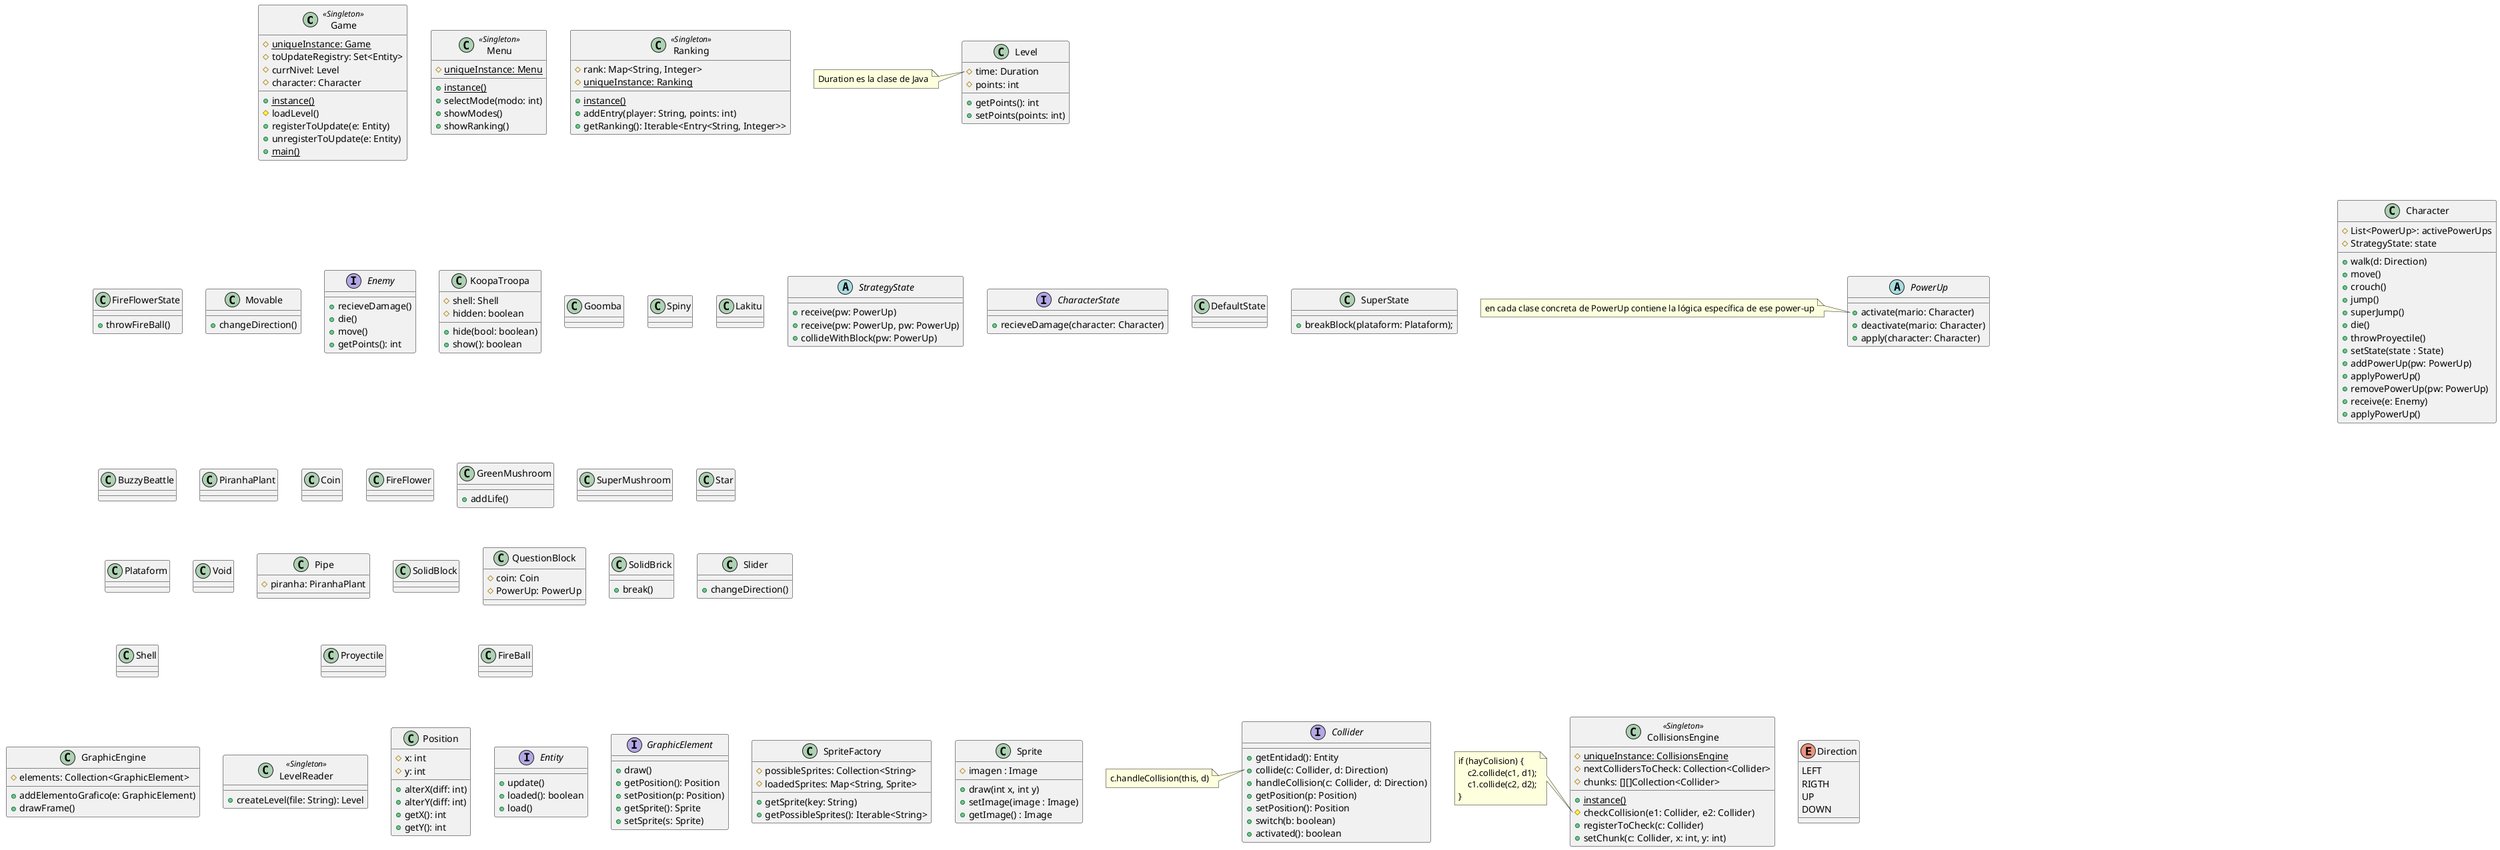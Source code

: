 @startuml
' TODO: crear los colisionadores de carga
' TODO: vincular los colisionadores de carga con el engine gráfico

together {
    class Game <<Singleton>> {
        #{static} uniqueInstance: Game
        #toUpdateRegistry: Set<Entity>
        #currNivel: Level
        #character: Character
        +{static} instance()
        #loadLevel()
        +registerToUpdate(e: Entity)
        +unregisterToUpdate(e: Entity)
        +{static} main()
    }

    class Level{
        #time: Duration
        #points: int
        +getPoints(): int
        +setPoints(points: int)
    }
    note left of Level::time
        Duration es la clase de Java
    end note

    class Menu <<Singleton>> {
        #{static} uniqueInstance: Menu
        +{static} instance()
        +selectMode(modo: int)
        +showModes()
        +showRanking()
        ' TODO: implementar la UI del menu
    }

    class Ranking <<Singleton>> {
        #rank: Map<String, Integer>
        #{static} uniqueInstance: Ranking
        +{static} instance()
        +addEntry(player: String, points: int)
        +getRanking(): Iterable<Entry<String, Integer>>
    }
}

together {
    class Character {
        #List<PowerUp>: activePowerUps
        #StrategyState: state
        +walk(d: Direction)
        +move()
        +crouch()
        +jump()
        +superJump()
        +die()
        +throwProyectile()
        +setState(state : State)
        +addPowerUp(pw: PowerUp)
        +applyPowerUp()
        +removePowerUp(pw: PowerUp)
        +receive(e: Enemy)
        +applyPowerUp()
    }
    note left of Character::aplicarEfecto
        cambia el state de mario 
    end note
    note left of Character::removePowerUp
        cuando se remueve el power up tambien se remueve el state de mario
    end note
    note left of Character::applyPowerUp
        se aplica cada power up en cada frame del juego segun sea necesario
    end note

    abstract class StrategyState{
        +receive(pw: PowerUp)
        +receive(pw: PowerUp, pw: PowerUp)
        +collideWithBlock(pw: PowerUp)
    }

    interface PowerUp {
        +activate(mario: Character)
        +deactivate(mario: Character)
    }
    note left of PowerUp::activate
      en cada clase concreta de PowerUp contiene la lógica específica de ese power-up
    end note

    interface CharacterState{
        +recieveDamage(character: Character)
    }

    class DefaultState{
    }

    class SuperState{
        +breakBlock(plataform: Plataform);
    }

    class FireFlowerState{
        +throwFireBall()
    }

    class Movable{
        +changeDirection()
    }

    interface Enemy { 
        +recieveDamage() 
        +die()
        +move() 
        +getPoints(): int
    }

    class KoopaTroopa {
        #shell: Shell
        #hidden: boolean
        +hide(bool: boolean)
        +show(): boolean

    } 

    class Goomba{
    }

    class Spiny { 
    }

    class Lakitu {
    }

    class BuzzyBeattle {
    }

    class PiranhaPlant {  
    }

    class Coin {
    }

    abstract class PowerUp {
        +apply(character: Character)
    }

    class FireFlower{
    }

    class GreenMushroom{
        +addLife()
    }

    class SuperMushroom{
    }

    class Star{
    }
    
    class Plataform {
    }

    class Void {
    }

    class Pipe {
        #piranha: PiranhaPlant
    }

    class SolidBlock {
    }

    class QuestionBlock {
        #coin: Coin
        #PowerUp: PowerUp
    }

    class SolidBrick {
        +break()
    }
    
    class Slider{
        +changeDirection()
    }

    class Shell{
    }

    class Proyectile{
    }

    class FireBall {
    }

}

together {
    class CollisionsEngine <<Singleton>> {
        #{static} uniqueInstance: CollisionsEngine
        #nextCollidersToCheck: Collection<Collider>
        #chunks: [][]Collection<Collider>
        +{static} instance()
        #checkCollision(e1: Collider, e2: Collider)
        +registerToCheck(c: Collider)
        +setChunk(c: Collider, x: int, y: int)
    }
    note left of CollisionsEngine::checkCollision
        if (hayColision) {
            c2.collide(c1, d1);
            c1.collide(c2, d2);
        }
    end note

    interface Entity {
        +update()
        +loaded(): boolean
        +load()
    }

    interface Collider {
        +getEntidad(): Entity
        +collide(c: Collider, d: Direction)
        +handleCollision(c: Collider, d: Direction)
        +getPosition(p: Position)
        +setPosition(): Position
        +switch(b: boolean)
        +activated(): boolean
    }
    note left of Collider::collide
        c.handleCollision(this, d)
    end note

    interface GraphicElement {
        +draw()
        +getPosition(): Position
        +setPosition(p: Position)
        +getSprite(): Sprite
        +setSprite(s: Sprite)
    }

    class SpriteFactory {
        #possibleSprites: Collection<String>
        #loadedSprites: Map<String, Sprite>
        +getSprite(key: String)
        +getPossibleSprites(): Iterable<String>
    }

    class Sprite {
        #imagen : Image
        +draw(int x, int y)
        +setImage(image : Image)
        +getImage() : Image
    }

    class GraphicEngine {
        #elements: Collection<GraphicElement>
        +addElementoGrafico(e: GraphicElement)
        +drawFrame()
    }

    class LevelReader <<Singleton>> {
        +createLevel(file: String): Level
    }

    class Position {
        #x: int
        #y: int
        +alterX(diff: int)
        +alterY(diff: int)
        +getX(): int
        +getY(): int
    }
}

enum Direction {
    LEFT
    RIGTH
    UP
    DOWN
}
@enduml
